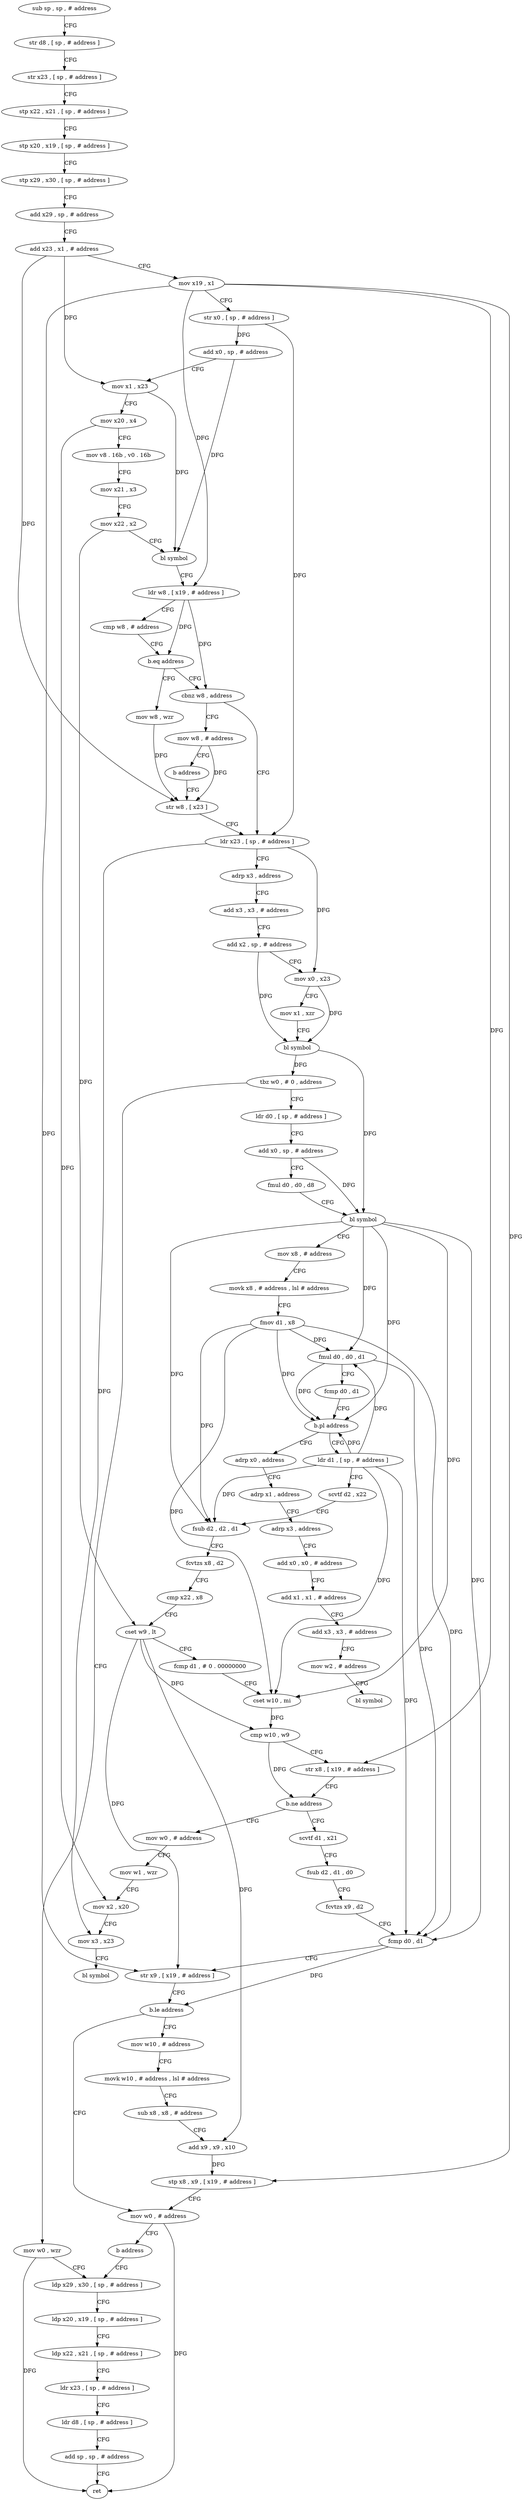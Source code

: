 digraph "func" {
"4251452" [label = "sub sp , sp , # address" ]
"4251456" [label = "str d8 , [ sp , # address ]" ]
"4251460" [label = "str x23 , [ sp , # address ]" ]
"4251464" [label = "stp x22 , x21 , [ sp , # address ]" ]
"4251468" [label = "stp x20 , x19 , [ sp , # address ]" ]
"4251472" [label = "stp x29 , x30 , [ sp , # address ]" ]
"4251476" [label = "add x29 , sp , # address" ]
"4251480" [label = "add x23 , x1 , # address" ]
"4251484" [label = "mov x19 , x1" ]
"4251488" [label = "str x0 , [ sp , # address ]" ]
"4251492" [label = "add x0 , sp , # address" ]
"4251496" [label = "mov x1 , x23" ]
"4251500" [label = "mov x20 , x4" ]
"4251504" [label = "mov v8 . 16b , v0 . 16b" ]
"4251508" [label = "mov x21 , x3" ]
"4251512" [label = "mov x22 , x2" ]
"4251516" [label = "bl symbol" ]
"4251520" [label = "ldr w8 , [ x19 , # address ]" ]
"4251524" [label = "cmp w8 , # address" ]
"4251528" [label = "b.eq address" ]
"4251544" [label = "mov w8 , wzr" ]
"4251532" [label = "cbnz w8 , address" ]
"4251548" [label = "str w8 , [ x23 ]" ]
"4251552" [label = "ldr x23 , [ sp , # address ]" ]
"4251536" [label = "mov w8 , # address" ]
"4251720" [label = "mov w0 , wzr" ]
"4251724" [label = "ldp x29 , x30 , [ sp , # address ]" ]
"4251584" [label = "ldr d0 , [ sp , # address ]" ]
"4251588" [label = "add x0 , sp , # address" ]
"4251592" [label = "fmul d0 , d0 , d8" ]
"4251596" [label = "bl symbol" ]
"4251600" [label = "mov x8 , # address" ]
"4251604" [label = "movk x8 , # address , lsl # address" ]
"4251608" [label = "fmov d1 , x8" ]
"4251612" [label = "fmul d0 , d0 , d1" ]
"4251616" [label = "fcmp d0 , d1" ]
"4251620" [label = "b.pl address" ]
"4251752" [label = "adrp x0 , address" ]
"4251624" [label = "ldr d1 , [ sp , # address ]" ]
"4251556" [label = "adrp x3 , address" ]
"4251560" [label = "add x3 , x3 , # address" ]
"4251564" [label = "add x2 , sp , # address" ]
"4251568" [label = "mov x0 , x23" ]
"4251572" [label = "mov x1 , xzr" ]
"4251576" [label = "bl symbol" ]
"4251580" [label = "tbz w0 , # 0 , address" ]
"4251540" [label = "b address" ]
"4251756" [label = "adrp x1 , address" ]
"4251760" [label = "adrp x3 , address" ]
"4251764" [label = "add x0 , x0 , # address" ]
"4251768" [label = "add x1 , x1 , # address" ]
"4251772" [label = "add x3 , x3 , # address" ]
"4251776" [label = "mov w2 , # address" ]
"4251780" [label = "bl symbol" ]
"4251628" [label = "scvtf d2 , x22" ]
"4251632" [label = "fsub d2 , d2 , d1" ]
"4251636" [label = "fcvtzs x8 , d2" ]
"4251640" [label = "cmp x22 , x8" ]
"4251644" [label = "cset w9 , lt" ]
"4251648" [label = "fcmp d1 , # 0 . 00000000" ]
"4251652" [label = "cset w10 , mi" ]
"4251656" [label = "cmp w10 , w9" ]
"4251660" [label = "str x8 , [ x19 , # address ]" ]
"4251664" [label = "b.ne address" ]
"4251784" [label = "mov w0 , # address" ]
"4251668" [label = "scvtf d1 , x21" ]
"4251788" [label = "mov w1 , wzr" ]
"4251792" [label = "mov x2 , x20" ]
"4251796" [label = "mov x3 , x23" ]
"4251800" [label = "bl symbol" ]
"4251672" [label = "fsub d2 , d1 , d0" ]
"4251676" [label = "fcvtzs x9 , d2" ]
"4251680" [label = "fcmp d0 , d1" ]
"4251684" [label = "str x9 , [ x19 , # address ]" ]
"4251688" [label = "b.le address" ]
"4251712" [label = "mov w0 , # address" ]
"4251692" [label = "mov w10 , # address" ]
"4251716" [label = "b address" ]
"4251696" [label = "movk w10 , # address , lsl # address" ]
"4251700" [label = "sub x8 , x8 , # address" ]
"4251704" [label = "add x9 , x9 , x10" ]
"4251708" [label = "stp x8 , x9 , [ x19 , # address ]" ]
"4251728" [label = "ldp x20 , x19 , [ sp , # address ]" ]
"4251732" [label = "ldp x22 , x21 , [ sp , # address ]" ]
"4251736" [label = "ldr x23 , [ sp , # address ]" ]
"4251740" [label = "ldr d8 , [ sp , # address ]" ]
"4251744" [label = "add sp , sp , # address" ]
"4251748" [label = "ret" ]
"4251452" -> "4251456" [ label = "CFG" ]
"4251456" -> "4251460" [ label = "CFG" ]
"4251460" -> "4251464" [ label = "CFG" ]
"4251464" -> "4251468" [ label = "CFG" ]
"4251468" -> "4251472" [ label = "CFG" ]
"4251472" -> "4251476" [ label = "CFG" ]
"4251476" -> "4251480" [ label = "CFG" ]
"4251480" -> "4251484" [ label = "CFG" ]
"4251480" -> "4251496" [ label = "DFG" ]
"4251480" -> "4251548" [ label = "DFG" ]
"4251484" -> "4251488" [ label = "CFG" ]
"4251484" -> "4251520" [ label = "DFG" ]
"4251484" -> "4251660" [ label = "DFG" ]
"4251484" -> "4251684" [ label = "DFG" ]
"4251484" -> "4251708" [ label = "DFG" ]
"4251488" -> "4251492" [ label = "DFG" ]
"4251488" -> "4251552" [ label = "DFG" ]
"4251492" -> "4251496" [ label = "CFG" ]
"4251492" -> "4251516" [ label = "DFG" ]
"4251496" -> "4251500" [ label = "CFG" ]
"4251496" -> "4251516" [ label = "DFG" ]
"4251500" -> "4251504" [ label = "CFG" ]
"4251500" -> "4251792" [ label = "DFG" ]
"4251504" -> "4251508" [ label = "CFG" ]
"4251508" -> "4251512" [ label = "CFG" ]
"4251512" -> "4251516" [ label = "CFG" ]
"4251512" -> "4251644" [ label = "DFG" ]
"4251516" -> "4251520" [ label = "CFG" ]
"4251520" -> "4251524" [ label = "CFG" ]
"4251520" -> "4251528" [ label = "DFG" ]
"4251520" -> "4251532" [ label = "DFG" ]
"4251524" -> "4251528" [ label = "CFG" ]
"4251528" -> "4251544" [ label = "CFG" ]
"4251528" -> "4251532" [ label = "CFG" ]
"4251544" -> "4251548" [ label = "DFG" ]
"4251532" -> "4251552" [ label = "CFG" ]
"4251532" -> "4251536" [ label = "CFG" ]
"4251548" -> "4251552" [ label = "CFG" ]
"4251552" -> "4251556" [ label = "CFG" ]
"4251552" -> "4251568" [ label = "DFG" ]
"4251552" -> "4251796" [ label = "DFG" ]
"4251536" -> "4251540" [ label = "CFG" ]
"4251536" -> "4251548" [ label = "DFG" ]
"4251720" -> "4251724" [ label = "CFG" ]
"4251720" -> "4251748" [ label = "DFG" ]
"4251724" -> "4251728" [ label = "CFG" ]
"4251584" -> "4251588" [ label = "CFG" ]
"4251588" -> "4251592" [ label = "CFG" ]
"4251588" -> "4251596" [ label = "DFG" ]
"4251592" -> "4251596" [ label = "CFG" ]
"4251596" -> "4251600" [ label = "CFG" ]
"4251596" -> "4251612" [ label = "DFG" ]
"4251596" -> "4251620" [ label = "DFG" ]
"4251596" -> "4251680" [ label = "DFG" ]
"4251596" -> "4251632" [ label = "DFG" ]
"4251596" -> "4251652" [ label = "DFG" ]
"4251600" -> "4251604" [ label = "CFG" ]
"4251604" -> "4251608" [ label = "CFG" ]
"4251608" -> "4251612" [ label = "DFG" ]
"4251608" -> "4251620" [ label = "DFG" ]
"4251608" -> "4251632" [ label = "DFG" ]
"4251608" -> "4251652" [ label = "DFG" ]
"4251608" -> "4251680" [ label = "DFG" ]
"4251612" -> "4251616" [ label = "CFG" ]
"4251612" -> "4251620" [ label = "DFG" ]
"4251612" -> "4251680" [ label = "DFG" ]
"4251616" -> "4251620" [ label = "CFG" ]
"4251620" -> "4251752" [ label = "CFG" ]
"4251620" -> "4251624" [ label = "CFG" ]
"4251752" -> "4251756" [ label = "CFG" ]
"4251624" -> "4251628" [ label = "CFG" ]
"4251624" -> "4251612" [ label = "DFG" ]
"4251624" -> "4251620" [ label = "DFG" ]
"4251624" -> "4251632" [ label = "DFG" ]
"4251624" -> "4251652" [ label = "DFG" ]
"4251624" -> "4251680" [ label = "DFG" ]
"4251556" -> "4251560" [ label = "CFG" ]
"4251560" -> "4251564" [ label = "CFG" ]
"4251564" -> "4251568" [ label = "CFG" ]
"4251564" -> "4251576" [ label = "DFG" ]
"4251568" -> "4251572" [ label = "CFG" ]
"4251568" -> "4251576" [ label = "DFG" ]
"4251572" -> "4251576" [ label = "CFG" ]
"4251576" -> "4251580" [ label = "DFG" ]
"4251576" -> "4251596" [ label = "DFG" ]
"4251580" -> "4251720" [ label = "CFG" ]
"4251580" -> "4251584" [ label = "CFG" ]
"4251540" -> "4251548" [ label = "CFG" ]
"4251756" -> "4251760" [ label = "CFG" ]
"4251760" -> "4251764" [ label = "CFG" ]
"4251764" -> "4251768" [ label = "CFG" ]
"4251768" -> "4251772" [ label = "CFG" ]
"4251772" -> "4251776" [ label = "CFG" ]
"4251776" -> "4251780" [ label = "CFG" ]
"4251628" -> "4251632" [ label = "CFG" ]
"4251632" -> "4251636" [ label = "CFG" ]
"4251636" -> "4251640" [ label = "CFG" ]
"4251640" -> "4251644" [ label = "CFG" ]
"4251644" -> "4251648" [ label = "CFG" ]
"4251644" -> "4251656" [ label = "DFG" ]
"4251644" -> "4251684" [ label = "DFG" ]
"4251644" -> "4251704" [ label = "DFG" ]
"4251648" -> "4251652" [ label = "CFG" ]
"4251652" -> "4251656" [ label = "DFG" ]
"4251656" -> "4251660" [ label = "CFG" ]
"4251656" -> "4251664" [ label = "DFG" ]
"4251660" -> "4251664" [ label = "CFG" ]
"4251664" -> "4251784" [ label = "CFG" ]
"4251664" -> "4251668" [ label = "CFG" ]
"4251784" -> "4251788" [ label = "CFG" ]
"4251668" -> "4251672" [ label = "CFG" ]
"4251788" -> "4251792" [ label = "CFG" ]
"4251792" -> "4251796" [ label = "CFG" ]
"4251796" -> "4251800" [ label = "CFG" ]
"4251672" -> "4251676" [ label = "CFG" ]
"4251676" -> "4251680" [ label = "CFG" ]
"4251680" -> "4251684" [ label = "CFG" ]
"4251680" -> "4251688" [ label = "DFG" ]
"4251684" -> "4251688" [ label = "CFG" ]
"4251688" -> "4251712" [ label = "CFG" ]
"4251688" -> "4251692" [ label = "CFG" ]
"4251712" -> "4251716" [ label = "CFG" ]
"4251712" -> "4251748" [ label = "DFG" ]
"4251692" -> "4251696" [ label = "CFG" ]
"4251716" -> "4251724" [ label = "CFG" ]
"4251696" -> "4251700" [ label = "CFG" ]
"4251700" -> "4251704" [ label = "CFG" ]
"4251704" -> "4251708" [ label = "DFG" ]
"4251708" -> "4251712" [ label = "CFG" ]
"4251728" -> "4251732" [ label = "CFG" ]
"4251732" -> "4251736" [ label = "CFG" ]
"4251736" -> "4251740" [ label = "CFG" ]
"4251740" -> "4251744" [ label = "CFG" ]
"4251744" -> "4251748" [ label = "CFG" ]
}
